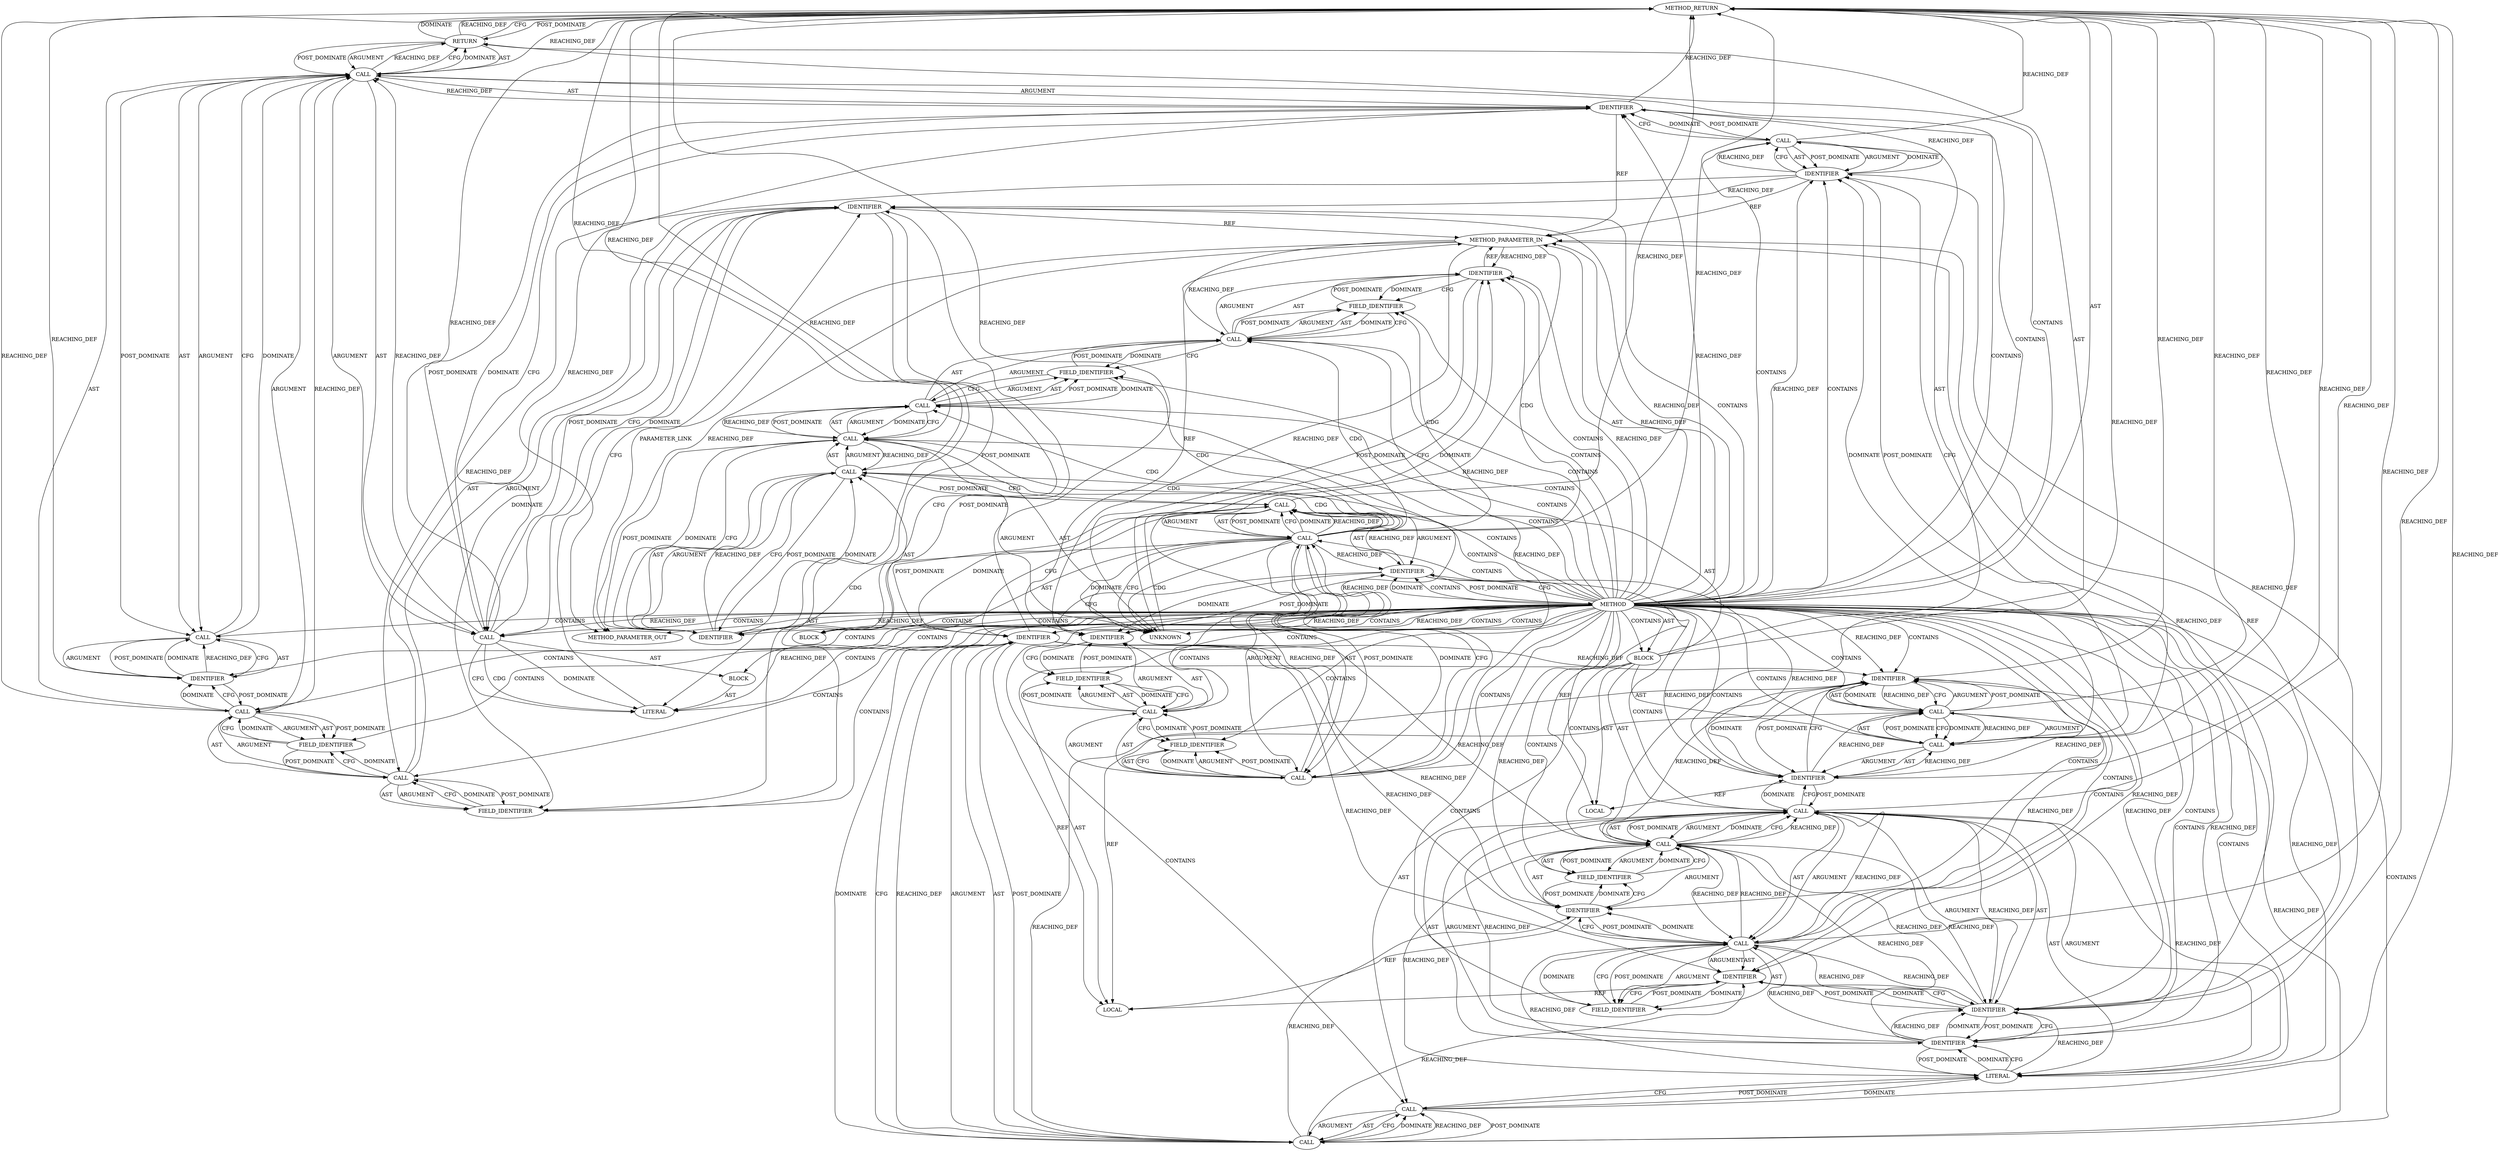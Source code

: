 digraph {
  4867 [label=METHOD_RETURN ORDER=3 CODE="RET" COLUMN_NUMBER=1 LINE_NUMBER=1452 TYPE_FULL_NAME="int" EVALUATION_STRATEGY="BY_VALUE"]
  4826 [label=CALL ORDER=1 ARGUMENT_INDEX=1 CODE="(void *)(con->v2.out_buf)" COLUMN_NUMBER=29 METHOD_FULL_NAME="<operator>.cast" LINE_NUMBER=1454 TYPE_FULL_NAME="<empty>" DISPATCH_TYPE="STATIC_DISPATCH" SIGNATURE="" NAME="<operator>.cast"]
  4812 [label=METHOD COLUMN_NUMBER=1 LINE_NUMBER=1452 COLUMN_NUMBER_END=28 IS_EXTERNAL=false SIGNATURE="int prepare_keepalive2 (ceph_connection*)" NAME="prepare_keepalive2" AST_PARENT_TYPE="TYPE_DECL" AST_PARENT_FULL_NAME="file_code_old-a282a2f-decode_preamble-523.c:<global>" ORDER=69 CODE="static int prepare_keepalive2(struct ceph_connection *con)
{
	struct ceph_timespec *ts = CTRL_BODY(con->v2.out_buf);
	struct timespec64 now;

	ktime_get_real_ts64(&now);
	dout(\"%s con %p timestamp %lld.%09ld\\n\", __func__, con, now.tv_sec,
	     now.tv_nsec);

	ceph_encode_timespec64(ts, &now);

	reset_out_kvecs(con);
	return prepare_control(con, FRAME_TAG_KEEPALIVE2, con->v2.out_buf,
			       sizeof(struct ceph_timespec));
}" FULL_NAME="prepare_keepalive2" LINE_NUMBER_END=1454 FILENAME="file_code_old-a282a2f-decode_preamble-523.c"]
  4846 [label=IDENTIFIER ORDER=1 ARGUMENT_INDEX=1 CODE="now" COLUMN_NUMBER=7 LINE_NUMBER=1459 TYPE_FULL_NAME="timespec64" NAME="now"]
  4838 [label=CALL ORDER=5 ARGUMENT_INDEX=-1 CODE="dout(\"%s con %p timestamp %lld.%09ld\\n\", __func__, con, now.tv_sec,
	     now.tv_nsec)" COLUMN_NUMBER=2 METHOD_FULL_NAME="dout" LINE_NUMBER=1458 TYPE_FULL_NAME="<empty>" DISPATCH_TYPE="STATIC_DISPATCH" SIGNATURE="" NAME="dout"]
  4859 [label=LITERAL ORDER=1 ARGUMENT_INDEX=1 CODE="18" COLUMN_NUMBER=30 LINE_NUMBER=1464 TYPE_FULL_NAME="int"]
  4865 [label=CALL ORDER=4 ARGUMENT_INDEX=4 CODE="sizeof(struct ceph_timespec)" COLUMN_NUMBER=11 METHOD_FULL_NAME="<operator>.sizeOf" LINE_NUMBER=1465 TYPE_FULL_NAME="<empty>" DISPATCH_TYPE="STATIC_DISPATCH" SIGNATURE="" NAME="<operator>.sizeOf"]
  4818 [label=CALL ORDER=2 ARGUMENT_INDEX=2 CODE="CTRL_BODY(con->v2.out_buf)" COLUMN_NUMBER=29 METHOD_FULL_NAME="file_code_old-a282a2f-decode_preamble-523.c:71:71:CTRL_BODY:1" LINE_NUMBER=1454 TYPE_FULL_NAME="ANY" DISPATCH_TYPE="INLINED" SIGNATURE="" NAME="CTRL_BODY"]
  4815 [label=LOCAL ORDER=1 CODE="struct ceph_timespec* ts" COLUMN_NUMBER=23 LINE_NUMBER=1454 TYPE_FULL_NAME="ceph_timespec*" NAME="ts"]
  4849 [label=IDENTIFIER ORDER=1 ARGUMENT_INDEX=1 CODE="ts" COLUMN_NUMBER=25 LINE_NUMBER=1461 TYPE_FULL_NAME="ceph_timespec*" NAME="ts"]
  4825 [label=CALL ORDER=1 ARGUMENT_INDEX=1 CODE="(void *)(con->v2.out_buf) + CEPH_PREAMBLE_LEN" COLUMN_NUMBER=29 METHOD_FULL_NAME="<operator>.addition" LINE_NUMBER=1454 TYPE_FULL_NAME="<empty>" DISPATCH_TYPE="STATIC_DISPATCH" SIGNATURE="" NAME="<operator>.addition"]
  4860 [label=CALL ORDER=3 ARGUMENT_INDEX=3 CODE="con->v2.out_buf" COLUMN_NUMBER=52 METHOD_FULL_NAME="<operator>.fieldAccess" LINE_NUMBER=1464 TYPE_FULL_NAME="<empty>" DISPATCH_TYPE="STATIC_DISPATCH" SIGNATURE="" NAME="<operator>.fieldAccess"]
  4816 [label=CALL ORDER=2 ARGUMENT_INDEX=-1 CODE="*ts = CTRL_BODY(con->v2.out_buf)" COLUMN_NUMBER=23 METHOD_FULL_NAME="<operator>.assignment" LINE_NUMBER=1454 TYPE_FULL_NAME="<empty>" DISPATCH_TYPE="STATIC_DISPATCH" SIGNATURE="" NAME="<operator>.assignment"]
  4823 [label=FIELD_IDENTIFIER ORDER=2 ARGUMENT_INDEX=2 CODE="out_buf" COLUMN_NUMBER=29 LINE_NUMBER=1454 CANONICAL_NAME="out_buf"]
  4833 [label=IDENTIFIER ORDER=2 ARGUMENT_INDEX=2 CODE="CEPH_PREAMBLE_LEN" COLUMN_NUMBER=29 LINE_NUMBER=1454 TYPE_FULL_NAME="ANY" NAME="CEPH_PREAMBLE_LEN"]
  13139 [label=METHOD_PARAMETER_OUT ORDER=1 CODE="struct ceph_connection *con" IS_VARIADIC=false COLUMN_NUMBER=31 LINE_NUMBER=1452 TYPE_FULL_NAME="ceph_connection*" EVALUATION_STRATEGY="BY_VALUE" INDEX=1 NAME="con"]
  4830 [label=IDENTIFIER ORDER=1 ARGUMENT_INDEX=1 CODE="con" COLUMN_NUMBER=29 LINE_NUMBER=1454 TYPE_FULL_NAME="ceph_connection*" NAME="con"]
  4853 [label=IDENTIFIER ORDER=1 ARGUMENT_INDEX=1 CODE="con" COLUMN_NUMBER=18 LINE_NUMBER=1463 TYPE_FULL_NAME="ceph_connection*" NAME="con"]
  4862 [label=IDENTIFIER ORDER=1 ARGUMENT_INDEX=1 CODE="con" COLUMN_NUMBER=52 LINE_NUMBER=1464 TYPE_FULL_NAME="ceph_connection*" NAME="con"]
  4827 [label=UNKNOWN ORDER=1 PARSER_TYPE_NAME="CASTTypeId" ARGUMENT_INDEX=1 CODE="void *" COLUMN_NUMBER=29 LINE_NUMBER=1454 TYPE_FULL_NAME="<empty>" CONTAINED_REF="<empty>"]
  4828 [label=CALL ORDER=2 ARGUMENT_INDEX=2 CODE="con->v2.out_buf" COLUMN_NUMBER=29 METHOD_FULL_NAME="<operator>.fieldAccess" LINE_NUMBER=1454 TYPE_FULL_NAME="<empty>" DISPATCH_TYPE="STATIC_DISPATCH" SIGNATURE="" NAME="<operator>.fieldAccess"]
  4848 [label=CALL ORDER=6 ARGUMENT_INDEX=-1 CODE="ceph_encode_timespec64(ts, &now)" COLUMN_NUMBER=2 METHOD_FULL_NAME="ceph_encode_timespec64" LINE_NUMBER=1461 TYPE_FULL_NAME="<empty>" DISPATCH_TYPE="STATIC_DISPATCH" SIGNATURE="" NAME="ceph_encode_timespec64"]
  4832 [label=FIELD_IDENTIFIER ORDER=2 ARGUMENT_INDEX=2 CODE="out_buf" COLUMN_NUMBER=29 LINE_NUMBER=1454 CANONICAL_NAME="out_buf"]
  4857 [label=CALL ORDER=2 ARGUMENT_INDEX=2 CODE="FRAME_TAG_KEEPALIVE2" COLUMN_NUMBER=30 METHOD_FULL_NAME="file_code_old-a282a2f-decode_preamble-523.c:47:47:FRAME_TAG_KEEPALIVE2:0" LINE_NUMBER=1464 TYPE_FULL_NAME="int" DISPATCH_TYPE="INLINED" SIGNATURE="" NAME="FRAME_TAG_KEEPALIVE2"]
  4819 [label=CALL ORDER=1 ARGUMENT_INDEX=1 CODE="con->v2.out_buf" COLUMN_NUMBER=29 METHOD_FULL_NAME="<operator>.fieldAccess" LINE_NUMBER=1454 TYPE_FULL_NAME="<empty>" DISPATCH_TYPE="STATIC_DISPATCH" SIGNATURE="" NAME="<operator>.fieldAccess"]
  4841 [label=IDENTIFIER ORDER=3 ARGUMENT_INDEX=3 CODE="con" COLUMN_NUMBER=53 LINE_NUMBER=1458 TYPE_FULL_NAME="ceph_connection*" NAME="con"]
  4834 [label=LOCAL ORDER=3 CODE="struct timespec64 now" COLUMN_NUMBER=20 LINE_NUMBER=1455 TYPE_FULL_NAME="timespec64" NAME="now"]
  4861 [label=CALL ORDER=1 ARGUMENT_INDEX=1 CODE="con->v2" COLUMN_NUMBER=52 METHOD_FULL_NAME="<operator>.indirectFieldAccess" LINE_NUMBER=1464 TYPE_FULL_NAME="<empty>" DISPATCH_TYPE="STATIC_DISPATCH" SIGNATURE="" NAME="<operator>.indirectFieldAccess"]
  4855 [label=CALL ORDER=1 ARGUMENT_INDEX=-1 CODE="prepare_control(con, FRAME_TAG_KEEPALIVE2, con->v2.out_buf,
			       sizeof(struct ceph_timespec))" COLUMN_NUMBER=9 METHOD_FULL_NAME="prepare_control" LINE_NUMBER=1464 TYPE_FULL_NAME="<empty>" DISPATCH_TYPE="STATIC_DISPATCH" SIGNATURE="" NAME="prepare_control"]
  4866 [label=IDENTIFIER ORDER=1 ARGUMENT_INDEX=1 CODE="struct ceph_timespec" COLUMN_NUMBER=18 LINE_NUMBER=1465 TYPE_FULL_NAME="ceph_timespec" NAME="struct ceph_timespec"]
  4813 [label=METHOD_PARAMETER_IN ORDER=1 CODE="struct ceph_connection *con" IS_VARIADIC=false COLUMN_NUMBER=31 LINE_NUMBER=1452 TYPE_FULL_NAME="ceph_connection*" EVALUATION_STRATEGY="BY_VALUE" INDEX=1 NAME="con"]
  4842 [label=CALL ORDER=4 ARGUMENT_INDEX=4 CODE="now.tv_sec" COLUMN_NUMBER=58 METHOD_FULL_NAME="<operator>.fieldAccess" LINE_NUMBER=1458 TYPE_FULL_NAME="<empty>" DISPATCH_TYPE="STATIC_DISPATCH" SIGNATURE="" NAME="<operator>.fieldAccess"]
  4836 [label=CALL ORDER=1 ARGUMENT_INDEX=1 CODE="&now" COLUMN_NUMBER=22 METHOD_FULL_NAME="<operator>.addressOf" LINE_NUMBER=1457 TYPE_FULL_NAME="<empty>" DISPATCH_TYPE="STATIC_DISPATCH" SIGNATURE="" NAME="<operator>.addressOf"]
  4847 [label=FIELD_IDENTIFIER ORDER=2 ARGUMENT_INDEX=2 CODE="tv_nsec" COLUMN_NUMBER=7 LINE_NUMBER=1459 CANONICAL_NAME="tv_nsec"]
  4852 [label=CALL ORDER=7 ARGUMENT_INDEX=-1 CODE="reset_out_kvecs(con)" COLUMN_NUMBER=2 METHOD_FULL_NAME="reset_out_kvecs" LINE_NUMBER=1463 TYPE_FULL_NAME="<empty>" DISPATCH_TYPE="STATIC_DISPATCH" SIGNATURE="" NAME="reset_out_kvecs"]
  4829 [label=CALL ORDER=1 ARGUMENT_INDEX=1 CODE="con->v2" COLUMN_NUMBER=29 METHOD_FULL_NAME="<operator>.indirectFieldAccess" LINE_NUMBER=1454 TYPE_FULL_NAME="<empty>" DISPATCH_TYPE="STATIC_DISPATCH" SIGNATURE="" NAME="<operator>.indirectFieldAccess"]
  4864 [label=FIELD_IDENTIFIER ORDER=2 ARGUMENT_INDEX=2 CODE="out_buf" COLUMN_NUMBER=52 LINE_NUMBER=1464 CANONICAL_NAME="out_buf"]
  4844 [label=FIELD_IDENTIFIER ORDER=2 ARGUMENT_INDEX=2 CODE="tv_sec" COLUMN_NUMBER=58 LINE_NUMBER=1458 CANONICAL_NAME="tv_sec"]
  4840 [label=IDENTIFIER ORDER=2 ARGUMENT_INDEX=2 CODE="__func__" COLUMN_NUMBER=43 LINE_NUMBER=1458 TYPE_FULL_NAME="ANY" NAME="__func__"]
  4817 [label=IDENTIFIER ORDER=1 ARGUMENT_INDEX=1 CODE="ts" COLUMN_NUMBER=24 LINE_NUMBER=1454 TYPE_FULL_NAME="ceph_timespec*" NAME="ts"]
  4824 [label=BLOCK ORDER=2 ARGUMENT_INDEX=1 CODE="<empty>" TYPE_FULL_NAME="void"]
  4820 [label=CALL ORDER=1 ARGUMENT_INDEX=1 CODE="con->v2" COLUMN_NUMBER=29 METHOD_FULL_NAME="<operator>.indirectFieldAccess" LINE_NUMBER=1454 TYPE_FULL_NAME="<empty>" DISPATCH_TYPE="STATIC_DISPATCH" SIGNATURE="" NAME="<operator>.indirectFieldAccess"]
  4831 [label=FIELD_IDENTIFIER ORDER=2 ARGUMENT_INDEX=2 CODE="v2" COLUMN_NUMBER=29 LINE_NUMBER=1454 CANONICAL_NAME="v2"]
  4843 [label=IDENTIFIER ORDER=1 ARGUMENT_INDEX=1 CODE="now" COLUMN_NUMBER=58 LINE_NUMBER=1458 TYPE_FULL_NAME="timespec64" NAME="now"]
  4837 [label=IDENTIFIER ORDER=1 ARGUMENT_INDEX=1 CODE="now" COLUMN_NUMBER=23 LINE_NUMBER=1457 TYPE_FULL_NAME="timespec64" NAME="now"]
  4858 [label=BLOCK ORDER=1 ARGUMENT_INDEX=1 CODE="<empty>" TYPE_FULL_NAME="void"]
  4854 [label=RETURN ORDER=8 ARGUMENT_INDEX=-1 CODE="return prepare_control(con, FRAME_TAG_KEEPALIVE2, con->v2.out_buf,
			       sizeof(struct ceph_timespec));" COLUMN_NUMBER=2 LINE_NUMBER=1464]
  4822 [label=FIELD_IDENTIFIER ORDER=2 ARGUMENT_INDEX=2 CODE="v2" COLUMN_NUMBER=29 LINE_NUMBER=1454 CANONICAL_NAME="v2"]
  4850 [label=CALL ORDER=2 ARGUMENT_INDEX=2 CODE="&now" COLUMN_NUMBER=29 METHOD_FULL_NAME="<operator>.addressOf" LINE_NUMBER=1461 TYPE_FULL_NAME="<empty>" DISPATCH_TYPE="STATIC_DISPATCH" SIGNATURE="" NAME="<operator>.addressOf"]
  4839 [label=LITERAL ORDER=1 ARGUMENT_INDEX=1 CODE="\"%s con %p timestamp %lld.%09ld\\n\"" COLUMN_NUMBER=7 LINE_NUMBER=1458 TYPE_FULL_NAME="char"]
  4814 [label=BLOCK ORDER=2 ARGUMENT_INDEX=-1 CODE="{
	struct ceph_timespec *ts = CTRL_BODY(con->v2.out_buf);
	struct timespec64 now;

	ktime_get_real_ts64(&now);
	dout(\"%s con %p timestamp %lld.%09ld\\n\", __func__, con, now.tv_sec,
	     now.tv_nsec);

	ceph_encode_timespec64(ts, &now);

	reset_out_kvecs(con);
	return prepare_control(con, FRAME_TAG_KEEPALIVE2, con->v2.out_buf,
			       sizeof(struct ceph_timespec));
}" COLUMN_NUMBER=1 LINE_NUMBER=1453 TYPE_FULL_NAME="void"]
  4821 [label=IDENTIFIER ORDER=1 ARGUMENT_INDEX=1 CODE="con" COLUMN_NUMBER=29 LINE_NUMBER=1454 TYPE_FULL_NAME="ceph_connection*" NAME="con"]
  4863 [label=FIELD_IDENTIFIER ORDER=2 ARGUMENT_INDEX=2 CODE="v2" COLUMN_NUMBER=52 LINE_NUMBER=1464 CANONICAL_NAME="v2"]
  4845 [label=CALL ORDER=5 ARGUMENT_INDEX=5 CODE="now.tv_nsec" COLUMN_NUMBER=7 METHOD_FULL_NAME="<operator>.fieldAccess" LINE_NUMBER=1459 TYPE_FULL_NAME="<empty>" DISPATCH_TYPE="STATIC_DISPATCH" SIGNATURE="" NAME="<operator>.fieldAccess"]
  4856 [label=IDENTIFIER ORDER=1 ARGUMENT_INDEX=1 CODE="con" COLUMN_NUMBER=25 LINE_NUMBER=1464 TYPE_FULL_NAME="ceph_connection*" NAME="con"]
  4851 [label=IDENTIFIER ORDER=1 ARGUMENT_INDEX=1 CODE="now" COLUMN_NUMBER=30 LINE_NUMBER=1461 TYPE_FULL_NAME="timespec64" NAME="now"]
  4835 [label=CALL ORDER=4 ARGUMENT_INDEX=-1 CODE="ktime_get_real_ts64(&now)" COLUMN_NUMBER=2 METHOD_FULL_NAME="ktime_get_real_ts64" LINE_NUMBER=1457 TYPE_FULL_NAME="<empty>" DISPATCH_TYPE="STATIC_DISPATCH" SIGNATURE="" NAME="ktime_get_real_ts64"]
  4823 -> 4820 [label=POST_DOMINATE ]
  4826 -> 4827 [label=ARGUMENT ]
  4820 -> 4821 [label=AST ]
  4842 -> 4844 [label=POST_DOMINATE ]
  4812 -> 4823 [label=CONTAINS ]
  4817 -> 4821 [label=CFG ]
  4812 -> 4856 [label=REACHING_DEF VARIABLE=""]
  4812 -> 4860 [label=CONTAINS ]
  4829 -> 4830 [label=AST ]
  4830 -> 4831 [label=DOMINATE ]
  4865 -> 4866 [label=AST ]
  4813 -> 4829 [label=REACHING_DEF VARIABLE="con"]
  4812 -> 4833 [label=REACHING_DEF VARIABLE=""]
  4836 -> 4837 [label=ARGUMENT ]
  4861 -> 4862 [label=AST ]
  4853 -> 4852 [label=DOMINATE ]
  4838 -> 4842 [label=AST ]
  4835 -> 4836 [label=AST ]
  4852 -> 4853 [label=AST ]
  4835 -> 4836 [label=POST_DOMINATE ]
  4846 -> 4834 [label=REF ]
  4825 -> 4826 [label=AST ]
  4828 -> 4829 [label=ARGUMENT ]
  4857 -> 4858 [label=AST ]
  4866 -> 4865 [label=DOMINATE ]
  4812 -> 4820 [label=CONTAINS ]
  4857 -> 4867 [label=REACHING_DEF VARIABLE="FRAME_TAG_KEEPALIVE2"]
  4839 -> 4840 [label=DOMINATE ]
  4819 -> 4828 [label=REACHING_DEF VARIABLE="con->v2.out_buf"]
  4844 -> 4842 [label=DOMINATE ]
  4812 -> 4817 [label=CFG ]
  4845 -> 4846 [label=ARGUMENT ]
  4833 -> 4825 [label=CFG ]
  4853 -> 4852 [label=REACHING_DEF VARIABLE="con"]
  4855 -> 4854 [label=REACHING_DEF VARIABLE="prepare_control(con, FRAME_TAG_KEEPALIVE2, con->v2.out_buf,
			       sizeof(struct ceph_timespec))"]
  4848 -> 4867 [label=REACHING_DEF VARIABLE="ceph_encode_timespec64(ts, &now)"]
  4820 -> 4823 [label=DOMINATE ]
  4829 -> 4832 [label=CFG ]
  4812 -> 4853 [label=CONTAINS ]
  4833 -> 4826 [label=POST_DOMINATE ]
  4826 -> 4828 [label=POST_DOMINATE ]
  4828 -> 4826 [label=DOMINATE ]
  4812 -> 4839 [label=CONTAINS ]
  4812 -> 4831 [label=CONTAINS ]
  4842 -> 4838 [label=REACHING_DEF VARIABLE="now.tv_sec"]
  4812 -> 4846 [label=REACHING_DEF VARIABLE=""]
  4839 -> 4841 [label=REACHING_DEF VARIABLE="\"%s con %p timestamp %lld.%09ld\\n\""]
  4850 -> 4848 [label=CFG ]
  4812 -> 4825 [label=CONTAINS ]
  4812 -> 4845 [label=CONTAINS ]
  4842 -> 4846 [label=DOMINATE ]
  4836 -> 4846 [label=REACHING_DEF VARIABLE="&now"]
  4840 -> 4841 [label=CFG ]
  4851 -> 4867 [label=REACHING_DEF VARIABLE="now"]
  4844 -> 4843 [label=POST_DOMINATE ]
  4837 -> 4867 [label=REACHING_DEF VARIABLE="now"]
  4856 -> 4857 [label=CFG ]
  4831 -> 4830 [label=POST_DOMINATE ]
  4819 -> 4823 [label=ARGUMENT ]
  4840 -> 4839 [label=POST_DOMINATE ]
  4837 -> 4816 [label=POST_DOMINATE ]
  4845 -> 4838 [label=DOMINATE ]
  4845 -> 4846 [label=AST ]
  4812 -> 13139 [label=AST ]
  4862 -> 4859 [label=POST_DOMINATE ]
  4838 -> 4839 [label=ARGUMENT ]
  4852 -> 4853 [label=ARGUMENT ]
  4857 -> 4859 [label=CDG ]
  4855 -> 4856 [label=AST ]
  4842 -> 4844 [label=ARGUMENT ]
  4819 -> 4820 [label=ARGUMENT ]
  4842 -> 4843 [label=ARGUMENT ]
  4812 -> 4816 [label=CONTAINS ]
  4850 -> 4848 [label=DOMINATE ]
  4841 -> 4853 [label=REACHING_DEF VARIABLE="con"]
  4855 -> 4860 [label=AST ]
  4818 -> 4816 [label=CFG ]
  4819 -> 4818 [label=CFG ]
  4819 -> 4818 [label=DOMINATE ]
  4814 -> 4816 [label=AST ]
  4818 -> 4824 [label=AST ]
  4816 -> 4818 [label=ARGUMENT ]
  4861 -> 4864 [label=CFG ]
  4821 -> 4822 [label=DOMINATE ]
  4841 -> 4838 [label=REACHING_DEF VARIABLE="con"]
  4855 -> 4865 [label=POST_DOMINATE ]
  4812 -> 4818 [label=CONTAINS ]
  4830 -> 4827 [label=POST_DOMINATE ]
  4859 -> 4862 [label=CFG ]
  4814 -> 4838 [label=AST ]
  4837 -> 4842 [label=REACHING_DEF VARIABLE="now"]
  4856 -> 4857 [label=DOMINATE ]
  4813 -> 13139 [label=REACHING_DEF VARIABLE="con"]
  4851 -> 4850 [label=DOMINATE ]
  4856 -> 4813 [label=REF ]
  4818 -> 4828 [label=CDG ]
  4848 -> 4850 [label=ARGUMENT ]
  4838 -> 4849 [label=DOMINATE ]
  4812 -> 4838 [label=CONTAINS ]
  4857 -> 4859 [label=DOMINATE ]
  4838 -> 4849 [label=CFG ]
  4812 -> 4830 [label=CONTAINS ]
  4849 -> 4848 [label=REACHING_DEF VARIABLE="ts"]
  4819 -> 4829 [label=REACHING_DEF VARIABLE="con->v2.out_buf"]
  4812 -> 4849 [label=REACHING_DEF VARIABLE=""]
  4830 -> 4813 [label=REF ]
  4849 -> 4851 [label=DOMINATE ]
  4812 -> 4862 [label=CONTAINS ]
  4841 -> 4843 [label=DOMINATE ]
  4833 -> 4867 [label=REACHING_DEF VARIABLE="CEPH_PREAMBLE_LEN"]
  4848 -> 4853 [label=CFG ]
  4812 -> 4846 [label=CONTAINS ]
  4849 -> 4850 [label=REACHING_DEF VARIABLE="ts"]
  4835 -> 4836 [label=ARGUMENT ]
  4848 -> 4849 [label=ARGUMENT ]
  4816 -> 4818 [label=POST_DOMINATE ]
  4812 -> 4817 [label=DOMINATE ]
  4860 -> 4855 [label=REACHING_DEF VARIABLE="con->v2.out_buf"]
  4842 -> 4845 [label=REACHING_DEF VARIABLE="now.tv_sec"]
  4867 -> 4854 [label=POST_DOMINATE ]
  4813 -> 13139 [label=PARAMETER_LINK ]
  4850 -> 4851 [label=ARGUMENT ]
  4812 -> 4842 [label=CONTAINS ]
  4857 -> 4855 [label=REACHING_DEF VARIABLE="FRAME_TAG_KEEPALIVE2"]
  4817 -> 4815 [label=REF ]
  4821 -> 4817 [label=POST_DOMINATE ]
  4821 -> 4813 [label=REF ]
  4838 -> 4840 [label=AST ]
  4850 -> 4849 [label=REACHING_DEF VARIABLE="&now"]
  4812 -> 4863 [label=CONTAINS ]
  4818 -> 4827 [label=CFG ]
  4814 -> 4835 [label=AST ]
  4849 -> 4867 [label=REACHING_DEF VARIABLE="ts"]
  4853 -> 4852 [label=CFG ]
  4812 -> 4849 [label=CONTAINS ]
  4827 -> 4830 [label=CFG ]
  4818 -> 4827 [label=CDG ]
  4826 -> 4825 [label=REACHING_DEF VARIABLE="(void *)(con->v2.out_buf)"]
  4812 -> 4824 [label=CONTAINS ]
  4840 -> 4841 [label=REACHING_DEF VARIABLE="__func__"]
  4812 -> 4867 [label=AST ]
  4855 -> 4854 [label=CFG ]
  4818 -> 4819 [label=AST ]
  4818 -> 4825 [label=CDG ]
  4816 -> 4817 [label=ARGUMENT ]
  4821 -> 4822 [label=CFG ]
  4831 -> 4829 [label=DOMINATE ]
  4817 -> 4816 [label=REACHING_DEF VARIABLE="ts"]
  4839 -> 4845 [label=REACHING_DEF VARIABLE="\"%s con %p timestamp %lld.%09ld\\n\""]
  4832 -> 4828 [label=DOMINATE ]
  4818 -> 4819 [label=ARGUMENT ]
  4840 -> 4867 [label=REACHING_DEF VARIABLE="__func__"]
  4837 -> 4851 [label=REACHING_DEF VARIABLE="now"]
  4862 -> 4863 [label=DOMINATE ]
  4812 -> 4833 [label=CONTAINS ]
  4857 -> 4859 [label=CFG ]
  4820 -> 4823 [label=CFG ]
  4839 -> 4835 [label=POST_DOMINATE ]
  4823 -> 4819 [label=CFG ]
  4812 -> 4819 [label=CONTAINS ]
  4856 -> 4855 [label=REACHING_DEF VARIABLE="con"]
  4812 -> 4864 [label=CONTAINS ]
  4832 -> 4829 [label=POST_DOMINATE ]
  4841 -> 4813 [label=REF ]
  4816 -> 4837 [label=DOMINATE ]
  4839 -> 4838 [label=REACHING_DEF VARIABLE="\"%s con %p timestamp %lld.%09ld\\n\""]
  4822 -> 4821 [label=POST_DOMINATE ]
  4840 -> 4838 [label=REACHING_DEF VARIABLE="__func__"]
  4827 -> 4830 [label=DOMINATE ]
  4863 -> 4862 [label=POST_DOMINATE ]
  4812 -> 4837 [label=CONTAINS ]
  4816 -> 4825 [label=POST_DOMINATE ]
  4814 -> 4848 [label=AST ]
  4845 -> 4847 [label=AST ]
  4812 -> 4839 [label=REACHING_DEF VARIABLE=""]
  4852 -> 4856 [label=CFG ]
  4846 -> 4847 [label=DOMINATE ]
  4843 -> 4841 [label=POST_DOMINATE ]
  4853 -> 4848 [label=POST_DOMINATE ]
  4819 -> 4818 [label=REACHING_DEF VARIABLE="con->v2.out_buf"]
  4812 -> 4821 [label=CONTAINS ]
  4845 -> 4851 [label=REACHING_DEF VARIABLE="now.tv_nsec"]
  4854 -> 4867 [label=DOMINATE ]
  4845 -> 4838 [label=CFG ]
  4812 -> 4843 [label=CONTAINS ]
  4865 -> 4855 [label=CFG ]
  4824 -> 4825 [label=AST ]
  4862 -> 4863 [label=CFG ]
  4812 -> 4859 [label=CONTAINS ]
  4864 -> 4861 [label=POST_DOMINATE ]
  4848 -> 4853 [label=DOMINATE ]
  4812 -> 4840 [label=REACHING_DEF VARIABLE=""]
  4855 -> 4854 [label=DOMINATE ]
  4858 -> 4859 [label=AST ]
  4812 -> 4852 [label=CONTAINS ]
  4842 -> 4843 [label=AST ]
  4812 -> 4843 [label=REACHING_DEF VARIABLE=""]
  4813 -> 4821 [label=REACHING_DEF VARIABLE="con"]
  4855 -> 4865 [label=AST ]
  4817 -> 4849 [label=REACHING_DEF VARIABLE="ts"]
  4865 -> 4866 [label=ARGUMENT ]
  4861 -> 4864 [label=DOMINATE ]
  4825 -> 4833 [label=AST ]
  4846 -> 4842 [label=POST_DOMINATE ]
  4812 -> 4826 [label=CONTAINS ]
  4812 -> 4830 [label=REACHING_DEF VARIABLE=""]
  4849 -> 4838 [label=POST_DOMINATE ]
  4836 -> 4843 [label=REACHING_DEF VARIABLE="&now"]
  4818 -> 4832 [label=CDG ]
  4837 -> 4836 [label=REACHING_DEF VARIABLE="now"]
  4836 -> 4837 [label=POST_DOMINATE ]
  4838 -> 4845 [label=AST ]
  4857 -> 4862 [label=CFG ]
  4833 -> 4825 [label=DOMINATE ]
  4820 -> 4822 [label=POST_DOMINATE ]
  4820 -> 4821 [label=ARGUMENT ]
  4828 -> 4826 [label=REACHING_DEF VARIABLE="con->v2.out_buf"]
  4819 -> 4820 [label=AST ]
  4812 -> 4858 [label=CONTAINS ]
  4840 -> 4842 [label=REACHING_DEF VARIABLE="__func__"]
  4825 -> 4867 [label=REACHING_DEF VARIABLE="(void *)(con->v2.out_buf) + CEPH_PREAMBLE_LEN"]
  4862 -> 4857 [label=POST_DOMINATE ]
  4855 -> 4856 [label=ARGUMENT ]
  4825 -> 4833 [label=ARGUMENT ]
  4851 -> 4834 [label=REF ]
  4838 -> 4841 [label=ARGUMENT ]
  4843 -> 4844 [label=CFG ]
  4812 -> 4821 [label=REACHING_DEF VARIABLE=""]
  4836 -> 4837 [label=AST ]
  4812 -> 4828 [label=CONTAINS ]
  4812 -> 4837 [label=REACHING_DEF VARIABLE=""]
  4866 -> 4865 [label=REACHING_DEF VARIABLE="struct ceph_timespec"]
  4822 -> 4820 [label=CFG ]
  4860 -> 4864 [label=ARGUMENT ]
  4842 -> 4867 [label=REACHING_DEF VARIABLE="now.tv_sec"]
  4855 -> 4867 [label=REACHING_DEF VARIABLE="prepare_control(con, FRAME_TAG_KEEPALIVE2, con->v2.out_buf,
			       sizeof(struct ceph_timespec))"]
  4845 -> 4841 [label=REACHING_DEF VARIABLE="now.tv_nsec"]
  4812 -> 4847 [label=CONTAINS ]
  4828 -> 4832 [label=ARGUMENT ]
  4826 -> 4833 [label=DOMINATE ]
  4841 -> 4845 [label=REACHING_DEF VARIABLE="con"]
  4812 -> 4855 [label=CONTAINS ]
  4837 -> 4843 [label=REACHING_DEF VARIABLE="now"]
  4856 -> 13139 [label=REACHING_DEF VARIABLE="con"]
  4818 -> 4831 [label=CDG ]
  4812 -> 4850 [label=CONTAINS ]
  4854 -> 4867 [label=REACHING_DEF VARIABLE="<RET>"]
  4842 -> 4851 [label=REACHING_DEF VARIABLE="now.tv_sec"]
  4852 -> 4853 [label=POST_DOMINATE ]
  4823 -> 4819 [label=DOMINATE ]
  4829 -> 4830 [label=ARGUMENT ]
  4855 -> 4865 [label=ARGUMENT ]
  4854 -> 4855 [label=ARGUMENT ]
  4818 -> 4819 [label=POST_DOMINATE ]
  4853 -> 4861 [label=REACHING_DEF VARIABLE="con"]
  4861 -> 4862 [label=ARGUMENT ]
  4843 -> 4844 [label=DOMINATE ]
  4826 -> 4833 [label=CFG ]
  4847 -> 4846 [label=POST_DOMINATE ]
  4837 -> 4836 [label=DOMINATE ]
  4850 -> 4851 [label=POST_DOMINATE ]
  4826 -> 4827 [label=AST ]
  4812 -> 4862 [label=REACHING_DEF VARIABLE=""]
  4812 -> 4841 [label=CONTAINS ]
  4838 -> 4845 [label=POST_DOMINATE ]
  4841 -> 4843 [label=CFG ]
  4826 -> 4828 [label=AST ]
  4812 -> 4829 [label=CONTAINS ]
  4812 -> 4854 [label=CONTAINS ]
  4848 -> 4850 [label=AST ]
  4864 -> 4860 [label=CFG ]
  4861 -> 4863 [label=POST_DOMINATE ]
  4855 -> 4857 [label=AST ]
  4812 -> 4851 [label=CONTAINS ]
  4835 -> 4867 [label=REACHING_DEF VARIABLE="ktime_get_real_ts64(&now)"]
  4839 -> 4840 [label=CFG ]
  4825 -> 4826 [label=ARGUMENT ]
  4828 -> 4826 [label=CFG ]
  4840 -> 4841 [label=DOMINATE ]
  4830 -> 4831 [label=CFG ]
  4863 -> 4861 [label=CFG ]
  4847 -> 4845 [label=DOMINATE ]
  4826 -> 4828 [label=ARGUMENT ]
  4812 -> 4844 [label=CONTAINS ]
  4817 -> 4812 [label=POST_DOMINATE ]
  4845 -> 4847 [label=POST_DOMINATE ]
  4828 -> 4832 [label=AST ]
  4839 -> 4842 [label=REACHING_DEF VARIABLE="\"%s con %p timestamp %lld.%09ld\\n\""]
  4845 -> 4842 [label=REACHING_DEF VARIABLE="now.tv_nsec"]
  4866 -> 4867 [label=REACHING_DEF VARIABLE="struct ceph_timespec"]
  4829 -> 4831 [label=POST_DOMINATE ]
  4825 -> 4816 [label=CFG ]
  4818 -> 4827 [label=DOMINATE ]
  4860 -> 4867 [label=REACHING_DEF VARIABLE="con->v2.out_buf"]
  4814 -> 4852 [label=AST ]
  4850 -> 4867 [label=REACHING_DEF VARIABLE="&now"]
  4812 -> 4832 [label=CONTAINS ]
  4842 -> 4844 [label=AST ]
  4838 -> 4840 [label=ARGUMENT ]
  4860 -> 4864 [label=AST ]
  4813 -> 4830 [label=REACHING_DEF VARIABLE="con"]
  4818 -> 4816 [label=DOMINATE ]
  4822 -> 4820 [label=DOMINATE ]
  4864 -> 4860 [label=DOMINATE ]
  4838 -> 4839 [label=AST ]
  4812 -> 4851 [label=REACHING_DEF VARIABLE=""]
  4853 -> 4813 [label=REF ]
  4854 -> 4855 [label=AST ]
  4832 -> 4828 [label=CFG ]
  4840 -> 4845 [label=REACHING_DEF VARIABLE="__func__"]
  4837 -> 4836 [label=CFG ]
  4852 -> 4856 [label=DOMINATE ]
  4860 -> 4866 [label=DOMINATE ]
  4836 -> 4835 [label=CFG ]
  4862 -> 4813 [label=REF ]
  4855 -> 4860 [label=ARGUMENT ]
  4829 -> 4831 [label=ARGUMENT ]
  4829 -> 4832 [label=DOMINATE ]
  4863 -> 4861 [label=DOMINATE ]
  4812 -> 4835 [label=CONTAINS ]
  4812 -> 4822 [label=CONTAINS ]
  4826 -> 4867 [label=REACHING_DEF VARIABLE="(void *)(con->v2.out_buf)"]
  4812 -> 4857 [label=CONTAINS ]
  4847 -> 4845 [label=CFG ]
  4812 -> 4840 [label=CONTAINS ]
  4831 -> 4829 [label=CFG ]
  4854 -> 4855 [label=POST_DOMINATE ]
  4860 -> 4866 [label=CFG ]
  4814 -> 4854 [label=AST ]
  4855 -> 4857 [label=ARGUMENT ]
  4841 -> 4842 [label=REACHING_DEF VARIABLE="con"]
  4843 -> 4834 [label=REF ]
  4812 -> 4866 [label=CONTAINS ]
  4812 -> 4813 [label=AST ]
  4816 -> 4837 [label=CFG ]
  4828 -> 4829 [label=AST ]
  4846 -> 4847 [label=CFG ]
  4812 -> 4814 [label=CONTAINS ]
  4842 -> 4846 [label=CFG ]
  4866 -> 4865 [label=CFG ]
  4842 -> 4841 [label=REACHING_DEF VARIABLE="now.tv_sec"]
  4851 -> 4850 [label=CFG ]
  4857 -> 4856 [label=POST_DOMINATE ]
  4856 -> 4867 [label=REACHING_DEF VARIABLE="con"]
  4828 -> 4832 [label=POST_DOMINATE ]
  4812 -> 4857 [label=REACHING_DEF VARIABLE=""]
  4820 -> 4822 [label=ARGUMENT ]
  4835 -> 4839 [label=DOMINATE ]
  4818 -> 4817 [label=REACHING_DEF VARIABLE="CTRL_BODY(con->v2.out_buf)"]
  4812 -> 4813 [label=REACHING_DEF VARIABLE=""]
  4817 -> 4821 [label=DOMINATE ]
  4813 -> 4820 [label=REACHING_DEF VARIABLE="con"]
  4841 -> 4840 [label=POST_DOMINATE ]
  4814 -> 4815 [label=AST ]
  4849 -> 4851 [label=CFG ]
  4849 -> 4815 [label=REF ]
  4818 -> 4833 [label=CDG ]
  4837 -> 4834 [label=REF ]
  4865 -> 4866 [label=POST_DOMINATE ]
  4818 -> 4826 [label=CDG ]
  4819 -> 4823 [label=POST_DOMINATE ]
  4860 -> 4861 [label=ARGUMENT ]
  4857 -> 4862 [label=DOMINATE ]
  4844 -> 4842 [label=CFG ]
  4820 -> 4822 [label=AST ]
  4812 -> 4814 [label=AST ]
  4833 -> 4825 [label=REACHING_DEF VARIABLE="CEPH_PREAMBLE_LEN"]
  4856 -> 4852 [label=POST_DOMINATE ]
  4816 -> 4867 [label=REACHING_DEF VARIABLE="*ts = CTRL_BODY(con->v2.out_buf)"]
  4816 -> 4818 [label=AST ]
  4812 -> 4848 [label=CONTAINS ]
  4838 -> 4842 [label=ARGUMENT ]
  4838 -> 4867 [label=REACHING_DEF VARIABLE="dout(\"%s con %p timestamp %lld.%09ld\\n\", __func__, con, now.tv_sec,
	     now.tv_nsec)"]
  4814 -> 4834 [label=AST ]
  4838 -> 4841 [label=AST ]
  4816 -> 4817 [label=AST ]
  4845 -> 4838 [label=REACHING_DEF VARIABLE="now.tv_nsec"]
  4845 -> 4867 [label=REACHING_DEF VARIABLE="now.tv_nsec"]
  4845 -> 4847 [label=ARGUMENT ]
  4853 -> 4862 [label=REACHING_DEF VARIABLE="con"]
  4818 -> 4830 [label=CDG ]
  4854 -> 4867 [label=CFG ]
  4848 -> 4849 [label=AST ]
  4861 -> 4863 [label=AST ]
  4837 -> 4846 [label=REACHING_DEF VARIABLE="now"]
  4836 -> 4850 [label=REACHING_DEF VARIABLE="&now"]
  4851 -> 4849 [label=POST_DOMINATE ]
  4860 -> 4864 [label=POST_DOMINATE ]
  4866 -> 4860 [label=POST_DOMINATE ]
  4812 -> 4817 [label=CONTAINS ]
  4812 -> 4836 [label=CONTAINS ]
  4853 -> 4856 [label=REACHING_DEF VARIABLE="con"]
  4818 -> 4829 [label=CDG ]
  4837 -> 4845 [label=REACHING_DEF VARIABLE="now"]
  4836 -> 4851 [label=REACHING_DEF VARIABLE="&now"]
  4818 -> 4867 [label=REACHING_DEF VARIABLE="CTRL_BODY(con->v2.out_buf)"]
  4819 -> 4823 [label=AST ]
  4851 -> 4850 [label=REACHING_DEF VARIABLE="now"]
  4836 -> 4835 [label=DOMINATE ]
  4865 -> 4855 [label=DOMINATE ]
  4813 -> 4841 [label=REACHING_DEF VARIABLE="con"]
  4852 -> 4867 [label=REACHING_DEF VARIABLE="reset_out_kvecs(con)"]
  4861 -> 4863 [label=ARGUMENT ]
  4812 -> 4841 [label=REACHING_DEF VARIABLE=""]
  4818 -> 4816 [label=REACHING_DEF VARIABLE="CTRL_BODY(con->v2.out_buf)"]
  4835 -> 4839 [label=CFG ]
  4836 -> 4835 [label=REACHING_DEF VARIABLE="&now"]
  4848 -> 4850 [label=POST_DOMINATE ]
  4850 -> 4851 [label=AST ]
  4829 -> 4831 [label=AST ]
  4812 -> 4853 [label=REACHING_DEF VARIABLE=""]
  4812 -> 4856 [label=CONTAINS ]
  4812 -> 4859 [label=REACHING_DEF VARIABLE=""]
  4838 -> 4845 [label=ARGUMENT ]
  4825 -> 4833 [label=POST_DOMINATE ]
  4812 -> 4865 [label=CONTAINS ]
  4860 -> 4861 [label=AST ]
  4850 -> 4848 [label=REACHING_DEF VARIABLE="&now"]
  4812 -> 4861 [label=CONTAINS ]
  4812 -> 4827 [label=CONTAINS ]
}
